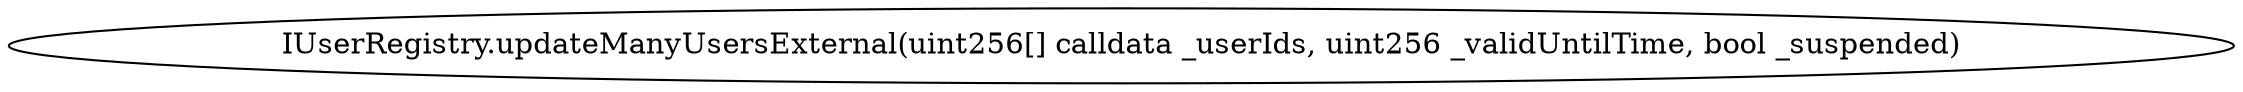 digraph "" {
	graph [bb="0,0,902.22,36"];
	node [label="\N"];
	"IUserRegistry.updateManyUsersExternal(uint256[] calldata _userIds, uint256 _validUntilTime, bool _suspended)"	 [height=0.5,
		pos="451.11,18",
		width=12.531];
}
digraph "" {
	graph [bb="0,0,902.22,36"];
	node [label="\N"];
	"IUserRegistry.updateManyUsersExternal(uint256[] calldata _userIds, uint256 _validUntilTime, bool _suspended)"	 [height=0.5,
		pos="451.11,18",
		width=12.531];
}
digraph "" {
	graph [bb="0,0,902.22,36"];
	node [label="\N"];
	"IUserRegistry.updateManyUsersExternal(uint256[] calldata _userIds, uint256 _validUntilTime, bool _suspended)"	 [height=0.5,
		pos="451.11,18",
		width=12.531];
}
digraph "" {
	graph [bb="0,0,902.22,36"];
	node [label="\N"];
	"IUserRegistry.updateManyUsersExternal(uint256[] calldata _userIds, uint256 _validUntilTime, bool _suspended)"	 [height=0.5,
		pos="451.11,18",
		width=12.531];
}
digraph "" {
	graph [bb="0,0,902.22,36"];
	node [label="\N"];
	"IUserRegistry.updateManyUsersExternal(uint256[] calldata _userIds, uint256 _validUntilTime, bool _suspended)"	 [height=0.5,
		pos="451.11,18",
		width=12.531];
}
